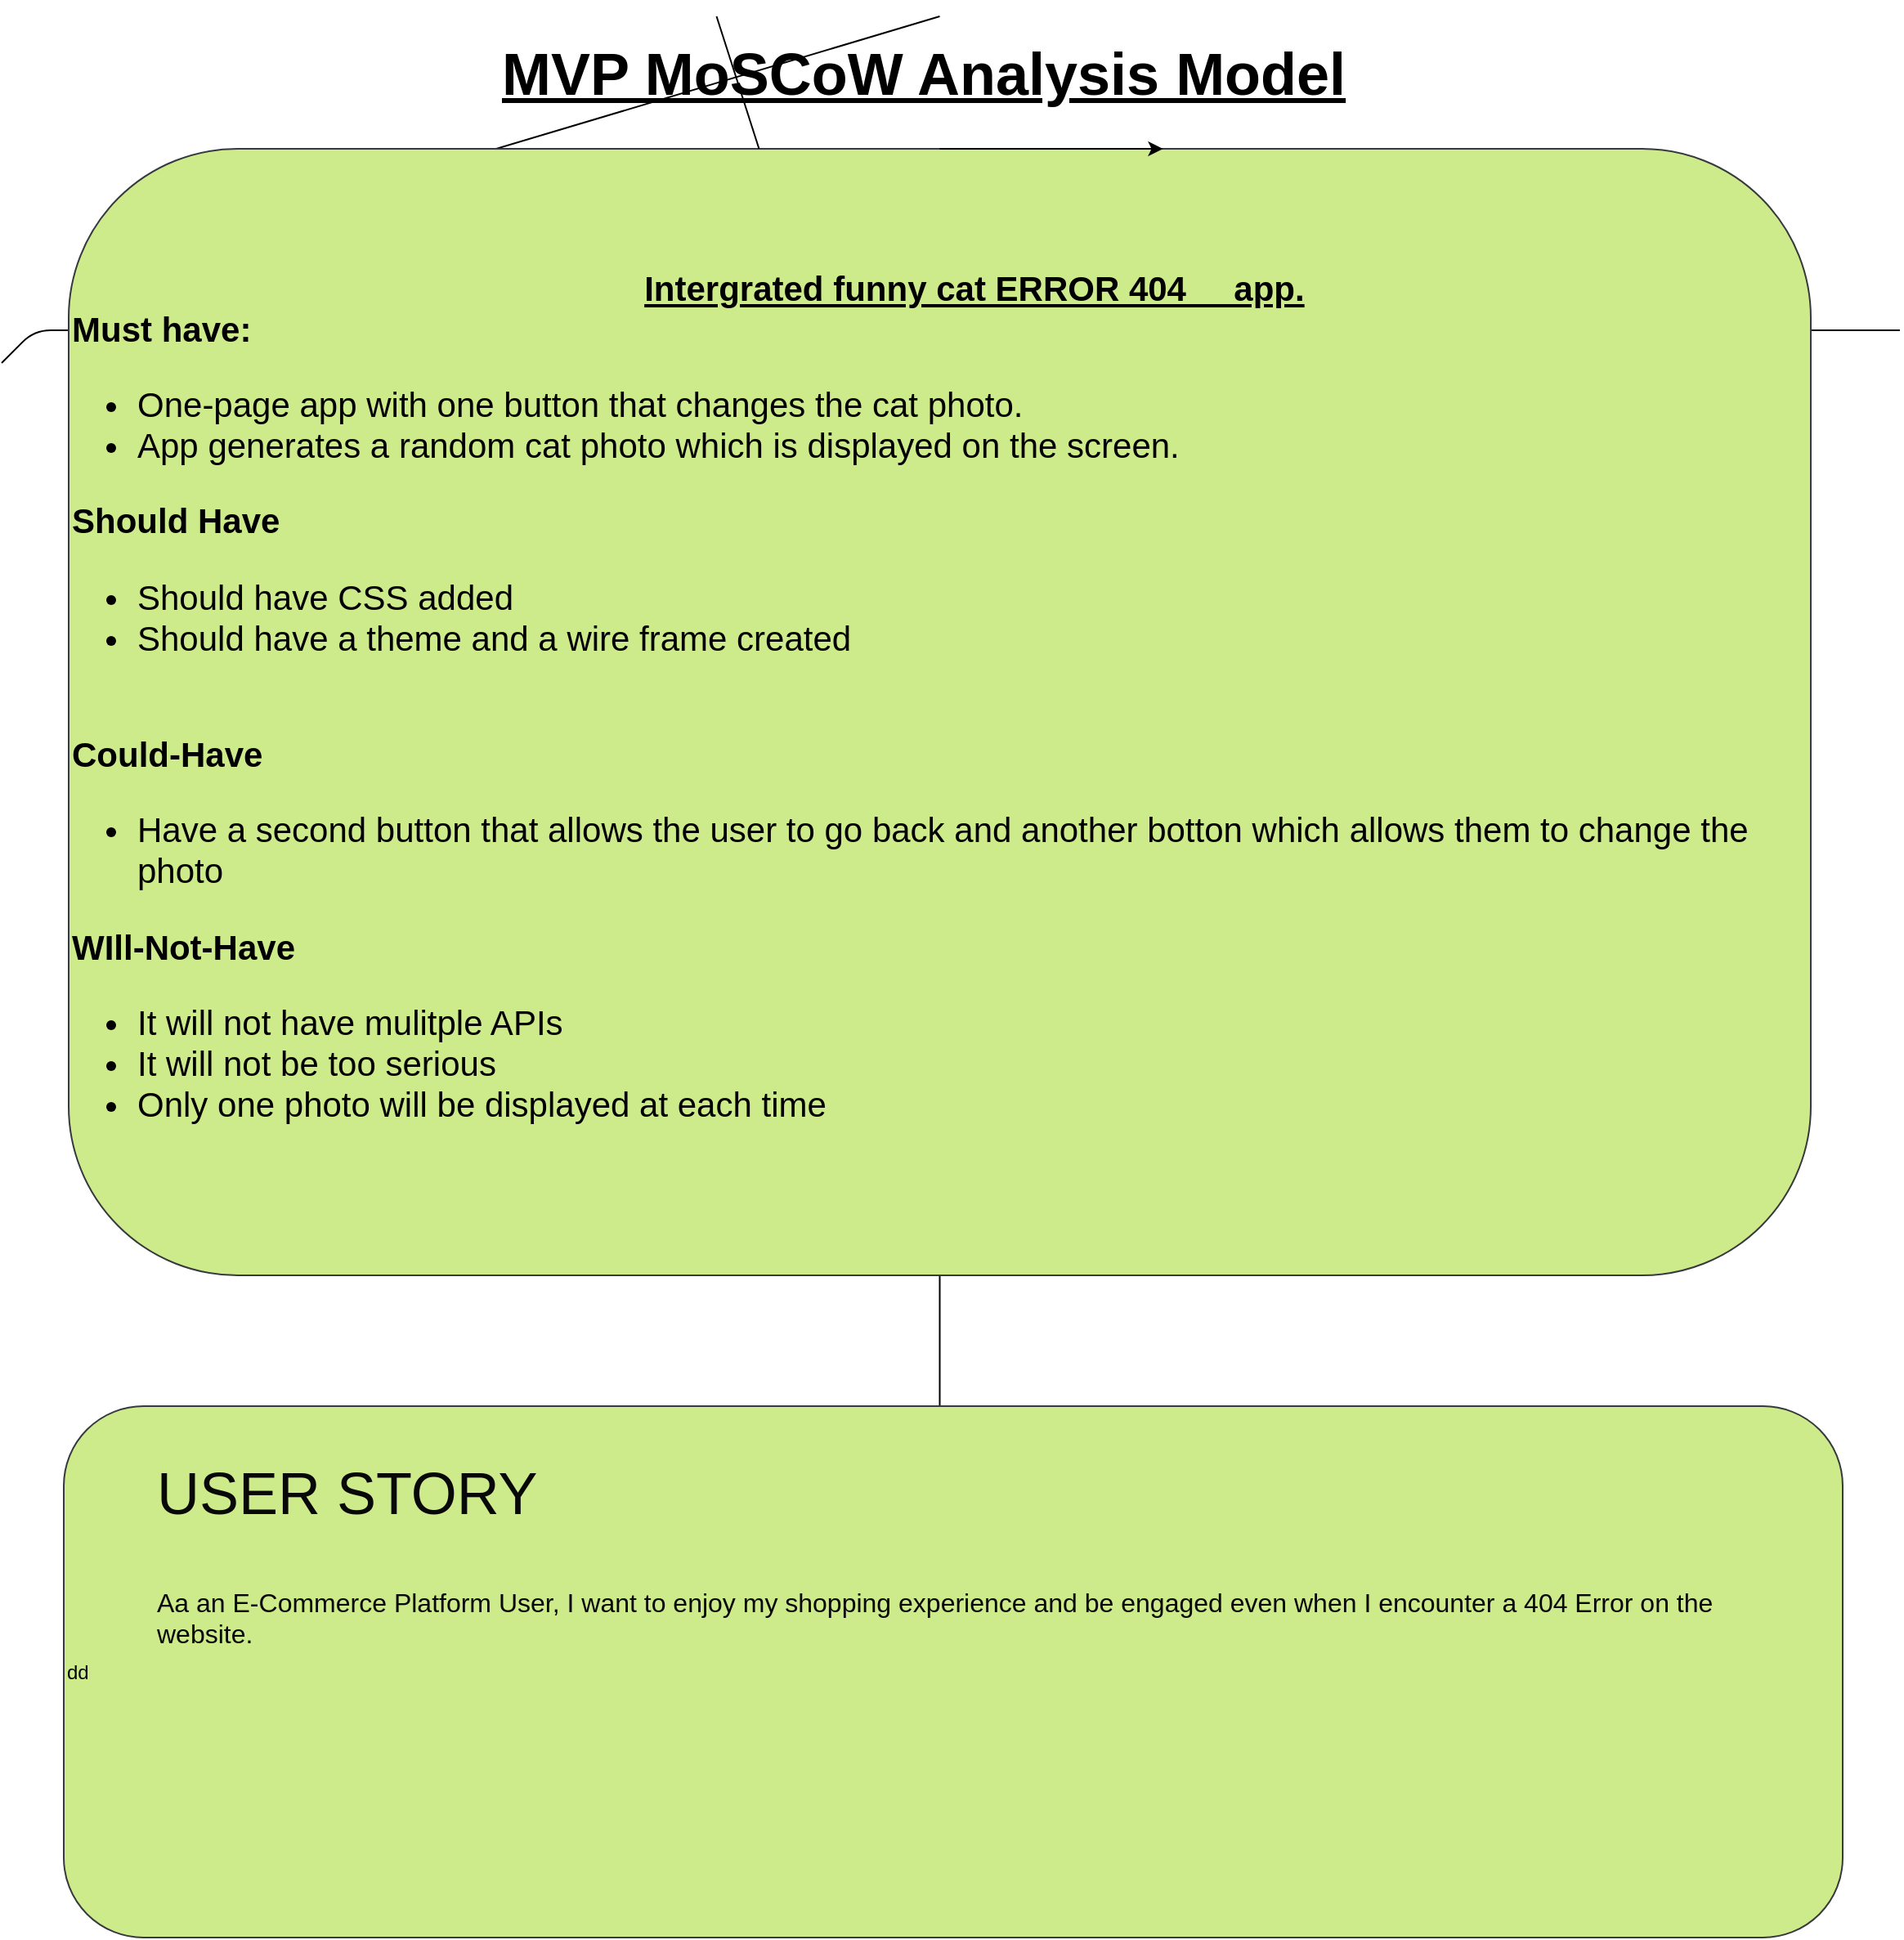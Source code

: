 <mxfile>
    <diagram id="p1q4XZiQ92KaJjp30xhn" name="Page-1">
        <mxGraphModel dx="1247" dy="995" grid="0" gridSize="10" guides="1" tooltips="1" connect="1" arrows="1" fold="1" page="1" pageScale="1" pageWidth="1169" pageHeight="827" background="#FFFFFF" math="0" shadow="0">
            <root>
                <mxCell id="0"/>
                <mxCell id="1" parent="0"/>
                <mxCell id="8" style="edgeStyle=none;html=1;exitX=0.5;exitY=0;exitDx=0;exitDy=0;fontColor=#000000;" parent="1" source="4" edge="1">
                    <mxGeometry relative="1" as="geometry">
                        <mxPoint x="117.293" y="163.306" as="targetPoint"/>
                    </mxGeometry>
                </mxCell>
                <mxCell id="9" style="edgeStyle=none;html=1;exitX=0.25;exitY=0;exitDx=0;exitDy=0;fontColor=#000000;startArrow=none;" parent="1" source="10" edge="1">
                    <mxGeometry relative="1" as="geometry">
                        <mxPoint x="100.317" y="187.998" as="targetPoint"/>
                    </mxGeometry>
                </mxCell>
                <mxCell id="4" value="&lt;h1 style=&quot;font-size: 36px&quot;&gt;&lt;font color=&quot;#000000&quot; style=&quot;font-size: 36px&quot;&gt;&lt;u&gt;MVP MoSCoW Analysis Model&lt;/u&gt;&lt;/font&gt;&lt;/h1&gt;&lt;span style=&quot;color: rgba(0 , 0 , 0 , 0) ; font-family: monospace ; font-size: 36px&quot;&gt;%3CmxGraphModel%3E%3Croot%3E%3CmxCell%20id%3D%220%22%2F%3E%3CmxCell%20id%3D%221%22%20parent%3D%220%22%2F%3E%3CmxCell%20id%3D%222%22%20value%3D%22%26lt%3Bh1%26gt%3B%26lt%3Bfont%20color%3D%26quot%3B%23000000%26quot%3B%26gt%3BPLAN%26lt%3B%2Ffont%26gt%3B%26lt%3B%2Fh1%26gt%3B%22%20style%3D%22text%3Bhtml%3D1%3BstrokeColor%3Dnone%3BfillColor%3Dnone%3Bspacing%3D5%3BspacingTop%3D-20%3BwhiteSpace%3Dwrap%3Boverflow%3Dhidden%3Brounded%3D0%3B%22%20vertex%3D%221%22%20parent%3D%221%22%3E%3CmxGeometry%20x%3D%2299%22%20y%3D%2235%22%20width%3D%22190%22%20height%3D%22120%22%20as%3D%22geometry%22%2F%3E%3C%2FmxCell%3E%3C%2Froot%3E%3C%2FmxGraphModel%3E&lt;/span&gt;" style="text;html=1;strokeColor=none;fillColor=none;spacing=5;spacingTop=-20;whiteSpace=wrap;overflow=hidden;rounded=0;" parent="1" vertex="1">
                    <mxGeometry x="300.75" y="27" width="546" height="81" as="geometry"/>
                </mxCell>
                <mxCell id="6" style="edgeStyle=none;html=1;exitX=0.5;exitY=0;exitDx=0;exitDy=0;fontColor=#000000;" parent="1" source="5" edge="1">
                    <mxGeometry relative="1" as="geometry">
                        <mxPoint x="878.095" y="198.8" as="targetPoint"/>
                    </mxGeometry>
                </mxCell>
                <mxCell id="5" value="&lt;h1&gt;&lt;font color=&quot;#000000&quot;&gt;STREACH GOALS&lt;/font&gt;&lt;/h1&gt;" style="text;html=1;strokeColor=none;fillColor=none;spacing=5;spacingTop=-20;whiteSpace=wrap;overflow=hidden;rounded=0;" parent="1" vertex="1">
                    <mxGeometry x="465" y="386" width="239" height="43" as="geometry"/>
                </mxCell>
                <mxCell id="7" value="" style="endArrow=none;html=1;fontColor=#000000;" parent="1" edge="1">
                    <mxGeometry width="50" height="50" relative="1" as="geometry">
                        <mxPoint y="239" as="sourcePoint"/>
                        <mxPoint x="1161" y="219" as="targetPoint"/>
                        <Array as="points">
                            <mxPoint x="20" y="219"/>
                        </Array>
                    </mxGeometry>
                </mxCell>
                <mxCell id="13" style="edgeStyle=none;html=1;" edge="1" parent="1" source="10">
                    <mxGeometry relative="1" as="geometry">
                        <mxPoint x="573.75" y="907.6" as="targetPoint"/>
                    </mxGeometry>
                </mxCell>
                <mxCell id="10" value="&lt;span style=&quot;color: rgb(0 , 0 , 0) ; font-size: 21px&quot;&gt;&lt;font style=&quot;font-size: 21px&quot;&gt;&lt;b&gt;&amp;nbsp; &amp;nbsp; &amp;nbsp; &amp;nbsp; &amp;nbsp; &amp;nbsp; &amp;nbsp; &amp;nbsp; &amp;nbsp; &amp;nbsp; &amp;nbsp; &amp;nbsp; &amp;nbsp; &amp;nbsp; &amp;nbsp; &amp;nbsp; &amp;nbsp; &amp;nbsp; &amp;nbsp; &amp;nbsp; &amp;nbsp; &amp;nbsp; &amp;nbsp; &amp;nbsp; &amp;nbsp; &amp;nbsp; &amp;nbsp; &amp;nbsp; &amp;nbsp; &amp;nbsp;&amp;nbsp;&lt;u&gt;Intergrated funny cat ERROR 404&amp;nbsp; &amp;nbsp; &amp;nbsp;app.&lt;/u&gt;&amp;nbsp;&amp;nbsp;&lt;br&gt;Must have:&amp;nbsp;&lt;/b&gt;&lt;/font&gt;&lt;/span&gt;&lt;ul style=&quot;color: rgb(0 , 0 , 0) ; font-size: 21px&quot;&gt;&lt;li&gt;&lt;font style=&quot;font-size: 21px&quot;&gt;One-page app with one button that changes the cat photo.&lt;/font&gt;&lt;/li&gt;&lt;li&gt;&lt;font style=&quot;font-size: 21px&quot;&gt;App generates a random cat photo which is displayed on the screen.&lt;/font&gt;&lt;/li&gt;&lt;/ul&gt;&lt;span style=&quot;color: rgb(0 , 0 , 0) ; font-size: 21px&quot;&gt;&lt;font style=&quot;font-size: 21px&quot;&gt;&lt;b&gt;Should Have&lt;/b&gt;&lt;br&gt;&lt;ul&gt;&lt;li&gt;&lt;span style=&quot;color: rgb(0 , 0 , 0) ; font-size: 21px&quot;&gt;&lt;font style=&quot;font-size: 21px&quot;&gt;Should have CSS added&lt;/font&gt;&lt;/span&gt;&lt;/li&gt;&lt;li&gt;&lt;span style=&quot;color: rgb(0 , 0 , 0) ; font-size: 21px&quot;&gt;&lt;font style=&quot;font-size: 21px&quot;&gt;Should have a theme and a wire frame created&lt;/font&gt;&lt;/span&gt;&lt;/li&gt;&lt;/ul&gt;&lt;br&gt;&lt;b&gt;Could-Have&lt;/b&gt;&lt;br&gt;&lt;ul&gt;&lt;li&gt;&lt;span style=&quot;color: rgb(0 , 0 , 0)&quot;&gt;Have a second button that allows the user to go back and another botton which allows them to change the photo&lt;/span&gt;&lt;/li&gt;&lt;/ul&gt;&lt;b&gt;WIll-Not-Have&lt;/b&gt;&lt;br&gt;&lt;ul&gt;&lt;li&gt;It will not have mulitple APIs&lt;/li&gt;&lt;li&gt;It will not be too serious&lt;/li&gt;&lt;li&gt;Only one photo will be displayed at each time&lt;/li&gt;&lt;/ul&gt;&lt;/font&gt;&lt;/span&gt;" style="rounded=1;whiteSpace=wrap;html=1;fillColor=#cdeb8b;strokeColor=#36393d;align=left;" parent="1" vertex="1">
                    <mxGeometry x="41" y="108" width="1065.5" height="689" as="geometry"/>
                </mxCell>
                <mxCell id="11" value="" style="edgeStyle=none;html=1;exitX=0.25;exitY=0;exitDx=0;exitDy=0;fontColor=#000000;endArrow=none;" parent="1" source="4" target="10" edge="1">
                    <mxGeometry relative="1" as="geometry">
                        <mxPoint x="100.317" y="187.998" as="targetPoint"/>
                        <mxPoint x="530.75" y="43" as="sourcePoint"/>
                    </mxGeometry>
                </mxCell>
                <mxCell id="12" style="edgeStyle=none;html=1;exitX=0.5;exitY=1;exitDx=0;exitDy=0;entryX=0.75;entryY=1;entryDx=0;entryDy=0;fontColor=#000000;" parent="1" source="4" target="4" edge="1">
                    <mxGeometry relative="1" as="geometry"/>
                </mxCell>
                <mxCell id="14" value="dd" style="rounded=1;whiteSpace=wrap;html=1;fillColor=#cdeb8b;strokeColor=#36393d;align=left;" vertex="1" parent="1">
                    <mxGeometry x="38" y="877" width="1088" height="325" as="geometry"/>
                </mxCell>
                <mxCell id="16" value="&lt;h1&gt;&lt;span style=&quot;font-weight: normal&quot;&gt;&lt;font color=&quot;#080808&quot; style=&quot;font-size: 36px&quot;&gt;USER STORY&lt;/font&gt;&lt;/span&gt;&lt;/h1&gt;&lt;div&gt;&lt;span style=&quot;font-weight: normal&quot;&gt;&lt;font color=&quot;#080808&quot; size=&quot;3&quot;&gt;&lt;br&gt;&lt;/font&gt;&lt;/span&gt;&lt;/div&gt;&lt;div&gt;&lt;span style=&quot;font-weight: normal&quot;&gt;&lt;font color=&quot;#080808&quot; size=&quot;3&quot;&gt;Aa an E-Commerce Platform User, I want to enjoy my shopping experience and be engaged even when I encounter a 404 Error on the website.&lt;/font&gt;&lt;/span&gt;&lt;/div&gt;&lt;div&gt;&lt;span style=&quot;font-weight: normal&quot;&gt;&lt;br&gt;&lt;/span&gt;&lt;/div&gt;" style="text;html=1;strokeColor=none;fillColor=none;spacing=5;spacingTop=-20;whiteSpace=wrap;overflow=hidden;rounded=0;" vertex="1" parent="1">
                    <mxGeometry x="90" y="903" width="991" height="230" as="geometry"/>
                </mxCell>
            </root>
        </mxGraphModel>
    </diagram>
</mxfile>